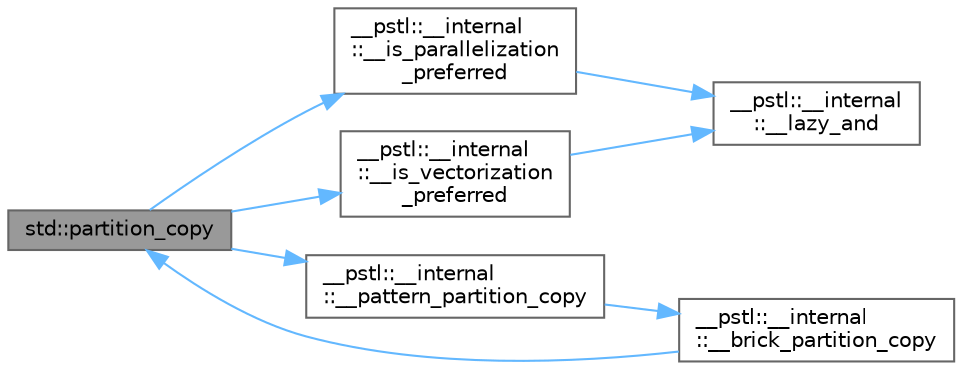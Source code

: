 digraph "std::partition_copy"
{
 // LATEX_PDF_SIZE
  bgcolor="transparent";
  edge [fontname=Helvetica,fontsize=10,labelfontname=Helvetica,labelfontsize=10];
  node [fontname=Helvetica,fontsize=10,shape=box,height=0.2,width=0.4];
  rankdir="LR";
  Node1 [id="Node000001",label="std::partition_copy",height=0.2,width=0.4,color="gray40", fillcolor="grey60", style="filled", fontcolor="black",tooltip=" "];
  Node1 -> Node2 [id="edge8_Node000001_Node000002",color="steelblue1",style="solid",tooltip=" "];
  Node2 [id="Node000002",label="__pstl::__internal\l::__is_parallelization\l_preferred",height=0.2,width=0.4,color="grey40", fillcolor="white", style="filled",URL="$namespace____pstl_1_1____internal.html#a96278219a9b5139e6060c4a24235841c",tooltip=" "];
  Node2 -> Node3 [id="edge9_Node000002_Node000003",color="steelblue1",style="solid",tooltip=" "];
  Node3 [id="Node000003",label="__pstl::__internal\l::__lazy_and",height=0.2,width=0.4,color="grey40", fillcolor="white", style="filled",URL="$namespace____pstl_1_1____internal.html#a3c2cbbe7383471b9eee17763a807b703",tooltip=" "];
  Node1 -> Node4 [id="edge10_Node000001_Node000004",color="steelblue1",style="solid",tooltip=" "];
  Node4 [id="Node000004",label="__pstl::__internal\l::__is_vectorization\l_preferred",height=0.2,width=0.4,color="grey40", fillcolor="white", style="filled",URL="$namespace____pstl_1_1____internal.html#aba53c2e534557bf2c817808fb3b3c269",tooltip=" "];
  Node4 -> Node3 [id="edge11_Node000004_Node000003",color="steelblue1",style="solid",tooltip=" "];
  Node1 -> Node5 [id="edge12_Node000001_Node000005",color="steelblue1",style="solid",tooltip=" "];
  Node5 [id="Node000005",label="__pstl::__internal\l::__pattern_partition_copy",height=0.2,width=0.4,color="grey40", fillcolor="white", style="filled",URL="$namespace____pstl_1_1____internal.html#a213f0e051dd1ea6261325ac6f2f65cb2",tooltip=" "];
  Node5 -> Node6 [id="edge13_Node000005_Node000006",color="steelblue1",style="solid",tooltip=" "];
  Node6 [id="Node000006",label="__pstl::__internal\l::__brick_partition_copy",height=0.2,width=0.4,color="grey40", fillcolor="white", style="filled",URL="$namespace____pstl_1_1____internal.html#ad6a93bac17929ca09cd1ce3a78d73910",tooltip=" "];
  Node6 -> Node1 [id="edge14_Node000006_Node000001",color="steelblue1",style="solid",tooltip=" "];
}
